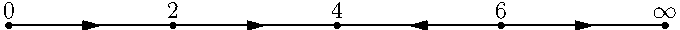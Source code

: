 size(12cm,0,IgnoreAspect);
dot("$0$",(0,0),N);
dot("$2$",(2,0),N);
dot("$4$",(4,0),N);
dot("$6$",(6,0),N);
dot("$\infty$",(8,0),N);
draw((0,0)--(2,0),MidArrow);
draw((2,0)--(4,0),MidArrow);
draw((6,0)--(4,0),MidArrow);
draw((6,0)--(8,0),MidArrow);
